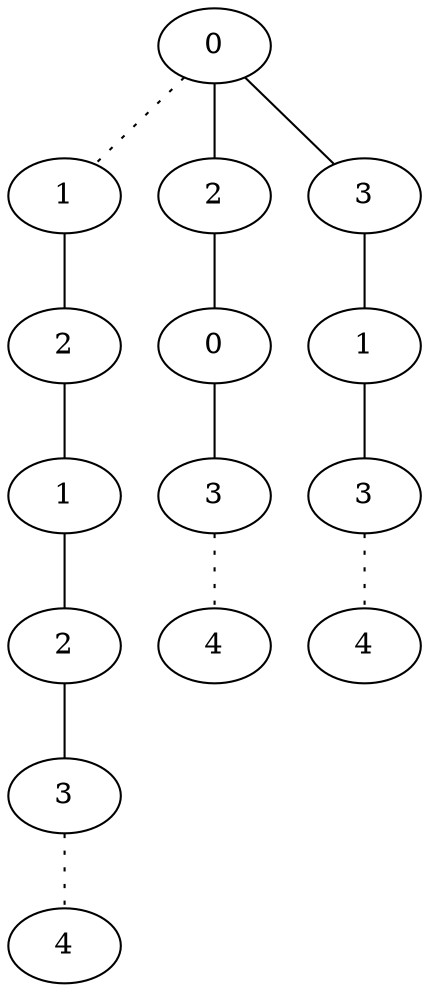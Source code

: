 graph {
a0[label=0];
a1[label=1];
a2[label=2];
a3[label=1];
a4[label=2];
a5[label=3];
a6[label=4];
a7[label=2];
a8[label=0];
a9[label=3];
a10[label=4];
a11[label=3];
a12[label=1];
a13[label=3];
a14[label=4];
a0 -- a1 [style=dotted];
a0 -- a7;
a0 -- a11;
a1 -- a2;
a2 -- a3;
a3 -- a4;
a4 -- a5;
a5 -- a6 [style=dotted];
a7 -- a8;
a8 -- a9;
a9 -- a10 [style=dotted];
a11 -- a12;
a12 -- a13;
a13 -- a14 [style=dotted];
}
